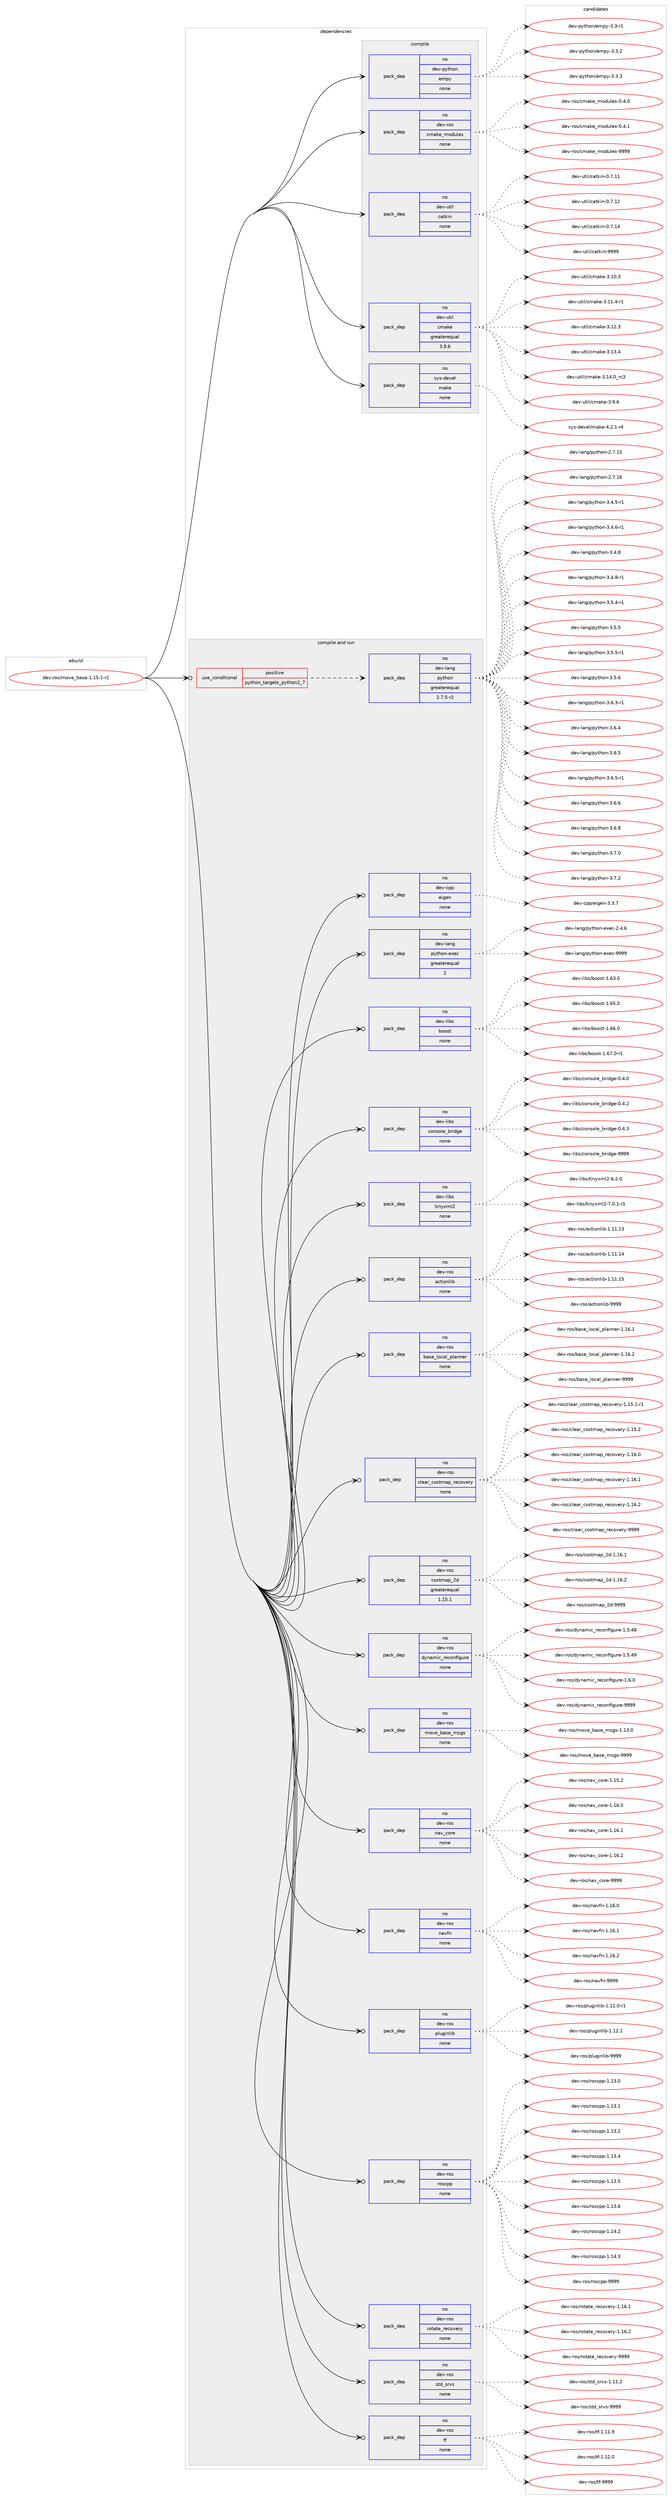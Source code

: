 digraph prolog {

# *************
# Graph options
# *************

newrank=true;
concentrate=true;
compound=true;
graph [rankdir=LR,fontname=Helvetica,fontsize=10,ranksep=1.5];#, ranksep=2.5, nodesep=0.2];
edge  [arrowhead=vee];
node  [fontname=Helvetica,fontsize=10];

# **********
# The ebuild
# **********

subgraph cluster_leftcol {
color=gray;
rank=same;
label=<<i>ebuild</i>>;
id [label="dev-ros/move_base-1.15.1-r2", color=red, width=4, href="../dev-ros/move_base-1.15.1-r2.svg"];
}

# ****************
# The dependencies
# ****************

subgraph cluster_midcol {
color=gray;
label=<<i>dependencies</i>>;
subgraph cluster_compile {
fillcolor="#eeeeee";
style=filled;
label=<<i>compile</i>>;
subgraph pack1047397 {
dependency1459816 [label=<<TABLE BORDER="0" CELLBORDER="1" CELLSPACING="0" CELLPADDING="4" WIDTH="220"><TR><TD ROWSPAN="6" CELLPADDING="30">pack_dep</TD></TR><TR><TD WIDTH="110">no</TD></TR><TR><TD>dev-python</TD></TR><TR><TD>empy</TD></TR><TR><TD>none</TD></TR><TR><TD></TD></TR></TABLE>>, shape=none, color=blue];
}
id:e -> dependency1459816:w [weight=20,style="solid",arrowhead="vee"];
subgraph pack1047398 {
dependency1459817 [label=<<TABLE BORDER="0" CELLBORDER="1" CELLSPACING="0" CELLPADDING="4" WIDTH="220"><TR><TD ROWSPAN="6" CELLPADDING="30">pack_dep</TD></TR><TR><TD WIDTH="110">no</TD></TR><TR><TD>dev-ros</TD></TR><TR><TD>cmake_modules</TD></TR><TR><TD>none</TD></TR><TR><TD></TD></TR></TABLE>>, shape=none, color=blue];
}
id:e -> dependency1459817:w [weight=20,style="solid",arrowhead="vee"];
subgraph pack1047399 {
dependency1459818 [label=<<TABLE BORDER="0" CELLBORDER="1" CELLSPACING="0" CELLPADDING="4" WIDTH="220"><TR><TD ROWSPAN="6" CELLPADDING="30">pack_dep</TD></TR><TR><TD WIDTH="110">no</TD></TR><TR><TD>dev-util</TD></TR><TR><TD>catkin</TD></TR><TR><TD>none</TD></TR><TR><TD></TD></TR></TABLE>>, shape=none, color=blue];
}
id:e -> dependency1459818:w [weight=20,style="solid",arrowhead="vee"];
subgraph pack1047400 {
dependency1459819 [label=<<TABLE BORDER="0" CELLBORDER="1" CELLSPACING="0" CELLPADDING="4" WIDTH="220"><TR><TD ROWSPAN="6" CELLPADDING="30">pack_dep</TD></TR><TR><TD WIDTH="110">no</TD></TR><TR><TD>dev-util</TD></TR><TR><TD>cmake</TD></TR><TR><TD>greaterequal</TD></TR><TR><TD>3.9.6</TD></TR></TABLE>>, shape=none, color=blue];
}
id:e -> dependency1459819:w [weight=20,style="solid",arrowhead="vee"];
subgraph pack1047401 {
dependency1459820 [label=<<TABLE BORDER="0" CELLBORDER="1" CELLSPACING="0" CELLPADDING="4" WIDTH="220"><TR><TD ROWSPAN="6" CELLPADDING="30">pack_dep</TD></TR><TR><TD WIDTH="110">no</TD></TR><TR><TD>sys-devel</TD></TR><TR><TD>make</TD></TR><TR><TD>none</TD></TR><TR><TD></TD></TR></TABLE>>, shape=none, color=blue];
}
id:e -> dependency1459820:w [weight=20,style="solid",arrowhead="vee"];
}
subgraph cluster_compileandrun {
fillcolor="#eeeeee";
style=filled;
label=<<i>compile and run</i>>;
subgraph cond389029 {
dependency1459821 [label=<<TABLE BORDER="0" CELLBORDER="1" CELLSPACING="0" CELLPADDING="4"><TR><TD ROWSPAN="3" CELLPADDING="10">use_conditional</TD></TR><TR><TD>positive</TD></TR><TR><TD>python_targets_python2_7</TD></TR></TABLE>>, shape=none, color=red];
subgraph pack1047402 {
dependency1459822 [label=<<TABLE BORDER="0" CELLBORDER="1" CELLSPACING="0" CELLPADDING="4" WIDTH="220"><TR><TD ROWSPAN="6" CELLPADDING="30">pack_dep</TD></TR><TR><TD WIDTH="110">no</TD></TR><TR><TD>dev-lang</TD></TR><TR><TD>python</TD></TR><TR><TD>greaterequal</TD></TR><TR><TD>2.7.5-r2</TD></TR></TABLE>>, shape=none, color=blue];
}
dependency1459821:e -> dependency1459822:w [weight=20,style="dashed",arrowhead="vee"];
}
id:e -> dependency1459821:w [weight=20,style="solid",arrowhead="odotvee"];
subgraph pack1047403 {
dependency1459823 [label=<<TABLE BORDER="0" CELLBORDER="1" CELLSPACING="0" CELLPADDING="4" WIDTH="220"><TR><TD ROWSPAN="6" CELLPADDING="30">pack_dep</TD></TR><TR><TD WIDTH="110">no</TD></TR><TR><TD>dev-cpp</TD></TR><TR><TD>eigen</TD></TR><TR><TD>none</TD></TR><TR><TD></TD></TR></TABLE>>, shape=none, color=blue];
}
id:e -> dependency1459823:w [weight=20,style="solid",arrowhead="odotvee"];
subgraph pack1047404 {
dependency1459824 [label=<<TABLE BORDER="0" CELLBORDER="1" CELLSPACING="0" CELLPADDING="4" WIDTH="220"><TR><TD ROWSPAN="6" CELLPADDING="30">pack_dep</TD></TR><TR><TD WIDTH="110">no</TD></TR><TR><TD>dev-lang</TD></TR><TR><TD>python-exec</TD></TR><TR><TD>greaterequal</TD></TR><TR><TD>2</TD></TR></TABLE>>, shape=none, color=blue];
}
id:e -> dependency1459824:w [weight=20,style="solid",arrowhead="odotvee"];
subgraph pack1047405 {
dependency1459825 [label=<<TABLE BORDER="0" CELLBORDER="1" CELLSPACING="0" CELLPADDING="4" WIDTH="220"><TR><TD ROWSPAN="6" CELLPADDING="30">pack_dep</TD></TR><TR><TD WIDTH="110">no</TD></TR><TR><TD>dev-libs</TD></TR><TR><TD>boost</TD></TR><TR><TD>none</TD></TR><TR><TD></TD></TR></TABLE>>, shape=none, color=blue];
}
id:e -> dependency1459825:w [weight=20,style="solid",arrowhead="odotvee"];
subgraph pack1047406 {
dependency1459826 [label=<<TABLE BORDER="0" CELLBORDER="1" CELLSPACING="0" CELLPADDING="4" WIDTH="220"><TR><TD ROWSPAN="6" CELLPADDING="30">pack_dep</TD></TR><TR><TD WIDTH="110">no</TD></TR><TR><TD>dev-libs</TD></TR><TR><TD>console_bridge</TD></TR><TR><TD>none</TD></TR><TR><TD></TD></TR></TABLE>>, shape=none, color=blue];
}
id:e -> dependency1459826:w [weight=20,style="solid",arrowhead="odotvee"];
subgraph pack1047407 {
dependency1459827 [label=<<TABLE BORDER="0" CELLBORDER="1" CELLSPACING="0" CELLPADDING="4" WIDTH="220"><TR><TD ROWSPAN="6" CELLPADDING="30">pack_dep</TD></TR><TR><TD WIDTH="110">no</TD></TR><TR><TD>dev-libs</TD></TR><TR><TD>tinyxml2</TD></TR><TR><TD>none</TD></TR><TR><TD></TD></TR></TABLE>>, shape=none, color=blue];
}
id:e -> dependency1459827:w [weight=20,style="solid",arrowhead="odotvee"];
subgraph pack1047408 {
dependency1459828 [label=<<TABLE BORDER="0" CELLBORDER="1" CELLSPACING="0" CELLPADDING="4" WIDTH="220"><TR><TD ROWSPAN="6" CELLPADDING="30">pack_dep</TD></TR><TR><TD WIDTH="110">no</TD></TR><TR><TD>dev-ros</TD></TR><TR><TD>actionlib</TD></TR><TR><TD>none</TD></TR><TR><TD></TD></TR></TABLE>>, shape=none, color=blue];
}
id:e -> dependency1459828:w [weight=20,style="solid",arrowhead="odotvee"];
subgraph pack1047409 {
dependency1459829 [label=<<TABLE BORDER="0" CELLBORDER="1" CELLSPACING="0" CELLPADDING="4" WIDTH="220"><TR><TD ROWSPAN="6" CELLPADDING="30">pack_dep</TD></TR><TR><TD WIDTH="110">no</TD></TR><TR><TD>dev-ros</TD></TR><TR><TD>base_local_planner</TD></TR><TR><TD>none</TD></TR><TR><TD></TD></TR></TABLE>>, shape=none, color=blue];
}
id:e -> dependency1459829:w [weight=20,style="solid",arrowhead="odotvee"];
subgraph pack1047410 {
dependency1459830 [label=<<TABLE BORDER="0" CELLBORDER="1" CELLSPACING="0" CELLPADDING="4" WIDTH="220"><TR><TD ROWSPAN="6" CELLPADDING="30">pack_dep</TD></TR><TR><TD WIDTH="110">no</TD></TR><TR><TD>dev-ros</TD></TR><TR><TD>clear_costmap_recovery</TD></TR><TR><TD>none</TD></TR><TR><TD></TD></TR></TABLE>>, shape=none, color=blue];
}
id:e -> dependency1459830:w [weight=20,style="solid",arrowhead="odotvee"];
subgraph pack1047411 {
dependency1459831 [label=<<TABLE BORDER="0" CELLBORDER="1" CELLSPACING="0" CELLPADDING="4" WIDTH="220"><TR><TD ROWSPAN="6" CELLPADDING="30">pack_dep</TD></TR><TR><TD WIDTH="110">no</TD></TR><TR><TD>dev-ros</TD></TR><TR><TD>costmap_2d</TD></TR><TR><TD>greaterequal</TD></TR><TR><TD>1.15.1</TD></TR></TABLE>>, shape=none, color=blue];
}
id:e -> dependency1459831:w [weight=20,style="solid",arrowhead="odotvee"];
subgraph pack1047412 {
dependency1459832 [label=<<TABLE BORDER="0" CELLBORDER="1" CELLSPACING="0" CELLPADDING="4" WIDTH="220"><TR><TD ROWSPAN="6" CELLPADDING="30">pack_dep</TD></TR><TR><TD WIDTH="110">no</TD></TR><TR><TD>dev-ros</TD></TR><TR><TD>dynamic_reconfigure</TD></TR><TR><TD>none</TD></TR><TR><TD></TD></TR></TABLE>>, shape=none, color=blue];
}
id:e -> dependency1459832:w [weight=20,style="solid",arrowhead="odotvee"];
subgraph pack1047413 {
dependency1459833 [label=<<TABLE BORDER="0" CELLBORDER="1" CELLSPACING="0" CELLPADDING="4" WIDTH="220"><TR><TD ROWSPAN="6" CELLPADDING="30">pack_dep</TD></TR><TR><TD WIDTH="110">no</TD></TR><TR><TD>dev-ros</TD></TR><TR><TD>move_base_msgs</TD></TR><TR><TD>none</TD></TR><TR><TD></TD></TR></TABLE>>, shape=none, color=blue];
}
id:e -> dependency1459833:w [weight=20,style="solid",arrowhead="odotvee"];
subgraph pack1047414 {
dependency1459834 [label=<<TABLE BORDER="0" CELLBORDER="1" CELLSPACING="0" CELLPADDING="4" WIDTH="220"><TR><TD ROWSPAN="6" CELLPADDING="30">pack_dep</TD></TR><TR><TD WIDTH="110">no</TD></TR><TR><TD>dev-ros</TD></TR><TR><TD>nav_core</TD></TR><TR><TD>none</TD></TR><TR><TD></TD></TR></TABLE>>, shape=none, color=blue];
}
id:e -> dependency1459834:w [weight=20,style="solid",arrowhead="odotvee"];
subgraph pack1047415 {
dependency1459835 [label=<<TABLE BORDER="0" CELLBORDER="1" CELLSPACING="0" CELLPADDING="4" WIDTH="220"><TR><TD ROWSPAN="6" CELLPADDING="30">pack_dep</TD></TR><TR><TD WIDTH="110">no</TD></TR><TR><TD>dev-ros</TD></TR><TR><TD>navfn</TD></TR><TR><TD>none</TD></TR><TR><TD></TD></TR></TABLE>>, shape=none, color=blue];
}
id:e -> dependency1459835:w [weight=20,style="solid",arrowhead="odotvee"];
subgraph pack1047416 {
dependency1459836 [label=<<TABLE BORDER="0" CELLBORDER="1" CELLSPACING="0" CELLPADDING="4" WIDTH="220"><TR><TD ROWSPAN="6" CELLPADDING="30">pack_dep</TD></TR><TR><TD WIDTH="110">no</TD></TR><TR><TD>dev-ros</TD></TR><TR><TD>pluginlib</TD></TR><TR><TD>none</TD></TR><TR><TD></TD></TR></TABLE>>, shape=none, color=blue];
}
id:e -> dependency1459836:w [weight=20,style="solid",arrowhead="odotvee"];
subgraph pack1047417 {
dependency1459837 [label=<<TABLE BORDER="0" CELLBORDER="1" CELLSPACING="0" CELLPADDING="4" WIDTH="220"><TR><TD ROWSPAN="6" CELLPADDING="30">pack_dep</TD></TR><TR><TD WIDTH="110">no</TD></TR><TR><TD>dev-ros</TD></TR><TR><TD>roscpp</TD></TR><TR><TD>none</TD></TR><TR><TD></TD></TR></TABLE>>, shape=none, color=blue];
}
id:e -> dependency1459837:w [weight=20,style="solid",arrowhead="odotvee"];
subgraph pack1047418 {
dependency1459838 [label=<<TABLE BORDER="0" CELLBORDER="1" CELLSPACING="0" CELLPADDING="4" WIDTH="220"><TR><TD ROWSPAN="6" CELLPADDING="30">pack_dep</TD></TR><TR><TD WIDTH="110">no</TD></TR><TR><TD>dev-ros</TD></TR><TR><TD>rotate_recovery</TD></TR><TR><TD>none</TD></TR><TR><TD></TD></TR></TABLE>>, shape=none, color=blue];
}
id:e -> dependency1459838:w [weight=20,style="solid",arrowhead="odotvee"];
subgraph pack1047419 {
dependency1459839 [label=<<TABLE BORDER="0" CELLBORDER="1" CELLSPACING="0" CELLPADDING="4" WIDTH="220"><TR><TD ROWSPAN="6" CELLPADDING="30">pack_dep</TD></TR><TR><TD WIDTH="110">no</TD></TR><TR><TD>dev-ros</TD></TR><TR><TD>std_srvs</TD></TR><TR><TD>none</TD></TR><TR><TD></TD></TR></TABLE>>, shape=none, color=blue];
}
id:e -> dependency1459839:w [weight=20,style="solid",arrowhead="odotvee"];
subgraph pack1047420 {
dependency1459840 [label=<<TABLE BORDER="0" CELLBORDER="1" CELLSPACING="0" CELLPADDING="4" WIDTH="220"><TR><TD ROWSPAN="6" CELLPADDING="30">pack_dep</TD></TR><TR><TD WIDTH="110">no</TD></TR><TR><TD>dev-ros</TD></TR><TR><TD>tf</TD></TR><TR><TD>none</TD></TR><TR><TD></TD></TR></TABLE>>, shape=none, color=blue];
}
id:e -> dependency1459840:w [weight=20,style="solid",arrowhead="odotvee"];
}
subgraph cluster_run {
fillcolor="#eeeeee";
style=filled;
label=<<i>run</i>>;
}
}

# **************
# The candidates
# **************

subgraph cluster_choices {
rank=same;
color=gray;
label=<<i>candidates</i>>;

subgraph choice1047397 {
color=black;
nodesep=1;
choice1001011184511212111610411111047101109112121455146514511449 [label="dev-python/empy-3.3-r1", color=red, width=4,href="../dev-python/empy-3.3-r1.svg"];
choice1001011184511212111610411111047101109112121455146514650 [label="dev-python/empy-3.3.2", color=red, width=4,href="../dev-python/empy-3.3.2.svg"];
choice1001011184511212111610411111047101109112121455146514651 [label="dev-python/empy-3.3.3", color=red, width=4,href="../dev-python/empy-3.3.3.svg"];
dependency1459816:e -> choice1001011184511212111610411111047101109112121455146514511449:w [style=dotted,weight="100"];
dependency1459816:e -> choice1001011184511212111610411111047101109112121455146514650:w [style=dotted,weight="100"];
dependency1459816:e -> choice1001011184511212111610411111047101109112121455146514651:w [style=dotted,weight="100"];
}
subgraph choice1047398 {
color=black;
nodesep=1;
choice1001011184511411111547991099710710195109111100117108101115454846524648 [label="dev-ros/cmake_modules-0.4.0", color=red, width=4,href="../dev-ros/cmake_modules-0.4.0.svg"];
choice1001011184511411111547991099710710195109111100117108101115454846524649 [label="dev-ros/cmake_modules-0.4.1", color=red, width=4,href="../dev-ros/cmake_modules-0.4.1.svg"];
choice10010111845114111115479910997107101951091111001171081011154557575757 [label="dev-ros/cmake_modules-9999", color=red, width=4,href="../dev-ros/cmake_modules-9999.svg"];
dependency1459817:e -> choice1001011184511411111547991099710710195109111100117108101115454846524648:w [style=dotted,weight="100"];
dependency1459817:e -> choice1001011184511411111547991099710710195109111100117108101115454846524649:w [style=dotted,weight="100"];
dependency1459817:e -> choice10010111845114111115479910997107101951091111001171081011154557575757:w [style=dotted,weight="100"];
}
subgraph choice1047399 {
color=black;
nodesep=1;
choice1001011184511711610510847999711610710511045484655464949 [label="dev-util/catkin-0.7.11", color=red, width=4,href="../dev-util/catkin-0.7.11.svg"];
choice1001011184511711610510847999711610710511045484655464950 [label="dev-util/catkin-0.7.12", color=red, width=4,href="../dev-util/catkin-0.7.12.svg"];
choice1001011184511711610510847999711610710511045484655464952 [label="dev-util/catkin-0.7.14", color=red, width=4,href="../dev-util/catkin-0.7.14.svg"];
choice100101118451171161051084799971161071051104557575757 [label="dev-util/catkin-9999", color=red, width=4,href="../dev-util/catkin-9999.svg"];
dependency1459818:e -> choice1001011184511711610510847999711610710511045484655464949:w [style=dotted,weight="100"];
dependency1459818:e -> choice1001011184511711610510847999711610710511045484655464950:w [style=dotted,weight="100"];
dependency1459818:e -> choice1001011184511711610510847999711610710511045484655464952:w [style=dotted,weight="100"];
dependency1459818:e -> choice100101118451171161051084799971161071051104557575757:w [style=dotted,weight="100"];
}
subgraph choice1047400 {
color=black;
nodesep=1;
choice1001011184511711610510847991099710710145514649484651 [label="dev-util/cmake-3.10.3", color=red, width=4,href="../dev-util/cmake-3.10.3.svg"];
choice10010111845117116105108479910997107101455146494946524511449 [label="dev-util/cmake-3.11.4-r1", color=red, width=4,href="../dev-util/cmake-3.11.4-r1.svg"];
choice1001011184511711610510847991099710710145514649504651 [label="dev-util/cmake-3.12.3", color=red, width=4,href="../dev-util/cmake-3.12.3.svg"];
choice1001011184511711610510847991099710710145514649514652 [label="dev-util/cmake-3.13.4", color=red, width=4,href="../dev-util/cmake-3.13.4.svg"];
choice1001011184511711610510847991099710710145514649524648951149951 [label="dev-util/cmake-3.14.0_rc3", color=red, width=4,href="../dev-util/cmake-3.14.0_rc3.svg"];
choice10010111845117116105108479910997107101455146574654 [label="dev-util/cmake-3.9.6", color=red, width=4,href="../dev-util/cmake-3.9.6.svg"];
dependency1459819:e -> choice1001011184511711610510847991099710710145514649484651:w [style=dotted,weight="100"];
dependency1459819:e -> choice10010111845117116105108479910997107101455146494946524511449:w [style=dotted,weight="100"];
dependency1459819:e -> choice1001011184511711610510847991099710710145514649504651:w [style=dotted,weight="100"];
dependency1459819:e -> choice1001011184511711610510847991099710710145514649514652:w [style=dotted,weight="100"];
dependency1459819:e -> choice1001011184511711610510847991099710710145514649524648951149951:w [style=dotted,weight="100"];
dependency1459819:e -> choice10010111845117116105108479910997107101455146574654:w [style=dotted,weight="100"];
}
subgraph choice1047401 {
color=black;
nodesep=1;
choice1151211154510010111810110847109971071014552465046494511452 [label="sys-devel/make-4.2.1-r4", color=red, width=4,href="../sys-devel/make-4.2.1-r4.svg"];
dependency1459820:e -> choice1151211154510010111810110847109971071014552465046494511452:w [style=dotted,weight="100"];
}
subgraph choice1047402 {
color=black;
nodesep=1;
choice10010111845108971101034711212111610411111045504655464953 [label="dev-lang/python-2.7.15", color=red, width=4,href="../dev-lang/python-2.7.15.svg"];
choice10010111845108971101034711212111610411111045504655464954 [label="dev-lang/python-2.7.16", color=red, width=4,href="../dev-lang/python-2.7.16.svg"];
choice1001011184510897110103471121211161041111104551465246534511449 [label="dev-lang/python-3.4.5-r1", color=red, width=4,href="../dev-lang/python-3.4.5-r1.svg"];
choice1001011184510897110103471121211161041111104551465246544511449 [label="dev-lang/python-3.4.6-r1", color=red, width=4,href="../dev-lang/python-3.4.6-r1.svg"];
choice100101118451089711010347112121116104111110455146524656 [label="dev-lang/python-3.4.8", color=red, width=4,href="../dev-lang/python-3.4.8.svg"];
choice1001011184510897110103471121211161041111104551465246564511449 [label="dev-lang/python-3.4.8-r1", color=red, width=4,href="../dev-lang/python-3.4.8-r1.svg"];
choice1001011184510897110103471121211161041111104551465346524511449 [label="dev-lang/python-3.5.4-r1", color=red, width=4,href="../dev-lang/python-3.5.4-r1.svg"];
choice100101118451089711010347112121116104111110455146534653 [label="dev-lang/python-3.5.5", color=red, width=4,href="../dev-lang/python-3.5.5.svg"];
choice1001011184510897110103471121211161041111104551465346534511449 [label="dev-lang/python-3.5.5-r1", color=red, width=4,href="../dev-lang/python-3.5.5-r1.svg"];
choice100101118451089711010347112121116104111110455146534654 [label="dev-lang/python-3.5.6", color=red, width=4,href="../dev-lang/python-3.5.6.svg"];
choice1001011184510897110103471121211161041111104551465446514511449 [label="dev-lang/python-3.6.3-r1", color=red, width=4,href="../dev-lang/python-3.6.3-r1.svg"];
choice100101118451089711010347112121116104111110455146544652 [label="dev-lang/python-3.6.4", color=red, width=4,href="../dev-lang/python-3.6.4.svg"];
choice100101118451089711010347112121116104111110455146544653 [label="dev-lang/python-3.6.5", color=red, width=4,href="../dev-lang/python-3.6.5.svg"];
choice1001011184510897110103471121211161041111104551465446534511449 [label="dev-lang/python-3.6.5-r1", color=red, width=4,href="../dev-lang/python-3.6.5-r1.svg"];
choice100101118451089711010347112121116104111110455146544654 [label="dev-lang/python-3.6.6", color=red, width=4,href="../dev-lang/python-3.6.6.svg"];
choice100101118451089711010347112121116104111110455146544656 [label="dev-lang/python-3.6.8", color=red, width=4,href="../dev-lang/python-3.6.8.svg"];
choice100101118451089711010347112121116104111110455146554648 [label="dev-lang/python-3.7.0", color=red, width=4,href="../dev-lang/python-3.7.0.svg"];
choice100101118451089711010347112121116104111110455146554650 [label="dev-lang/python-3.7.2", color=red, width=4,href="../dev-lang/python-3.7.2.svg"];
dependency1459822:e -> choice10010111845108971101034711212111610411111045504655464953:w [style=dotted,weight="100"];
dependency1459822:e -> choice10010111845108971101034711212111610411111045504655464954:w [style=dotted,weight="100"];
dependency1459822:e -> choice1001011184510897110103471121211161041111104551465246534511449:w [style=dotted,weight="100"];
dependency1459822:e -> choice1001011184510897110103471121211161041111104551465246544511449:w [style=dotted,weight="100"];
dependency1459822:e -> choice100101118451089711010347112121116104111110455146524656:w [style=dotted,weight="100"];
dependency1459822:e -> choice1001011184510897110103471121211161041111104551465246564511449:w [style=dotted,weight="100"];
dependency1459822:e -> choice1001011184510897110103471121211161041111104551465346524511449:w [style=dotted,weight="100"];
dependency1459822:e -> choice100101118451089711010347112121116104111110455146534653:w [style=dotted,weight="100"];
dependency1459822:e -> choice1001011184510897110103471121211161041111104551465346534511449:w [style=dotted,weight="100"];
dependency1459822:e -> choice100101118451089711010347112121116104111110455146534654:w [style=dotted,weight="100"];
dependency1459822:e -> choice1001011184510897110103471121211161041111104551465446514511449:w [style=dotted,weight="100"];
dependency1459822:e -> choice100101118451089711010347112121116104111110455146544652:w [style=dotted,weight="100"];
dependency1459822:e -> choice100101118451089711010347112121116104111110455146544653:w [style=dotted,weight="100"];
dependency1459822:e -> choice1001011184510897110103471121211161041111104551465446534511449:w [style=dotted,weight="100"];
dependency1459822:e -> choice100101118451089711010347112121116104111110455146544654:w [style=dotted,weight="100"];
dependency1459822:e -> choice100101118451089711010347112121116104111110455146544656:w [style=dotted,weight="100"];
dependency1459822:e -> choice100101118451089711010347112121116104111110455146554648:w [style=dotted,weight="100"];
dependency1459822:e -> choice100101118451089711010347112121116104111110455146554650:w [style=dotted,weight="100"];
}
subgraph choice1047403 {
color=black;
nodesep=1;
choice100101118459911211247101105103101110455146514655 [label="dev-cpp/eigen-3.3.7", color=red, width=4,href="../dev-cpp/eigen-3.3.7.svg"];
dependency1459823:e -> choice100101118459911211247101105103101110455146514655:w [style=dotted,weight="100"];
}
subgraph choice1047404 {
color=black;
nodesep=1;
choice1001011184510897110103471121211161041111104510112010199455046524654 [label="dev-lang/python-exec-2.4.6", color=red, width=4,href="../dev-lang/python-exec-2.4.6.svg"];
choice10010111845108971101034711212111610411111045101120101994557575757 [label="dev-lang/python-exec-9999", color=red, width=4,href="../dev-lang/python-exec-9999.svg"];
dependency1459824:e -> choice1001011184510897110103471121211161041111104510112010199455046524654:w [style=dotted,weight="100"];
dependency1459824:e -> choice10010111845108971101034711212111610411111045101120101994557575757:w [style=dotted,weight="100"];
}
subgraph choice1047405 {
color=black;
nodesep=1;
choice1001011184510810598115479811111111511645494654514648 [label="dev-libs/boost-1.63.0", color=red, width=4,href="../dev-libs/boost-1.63.0.svg"];
choice1001011184510810598115479811111111511645494654534648 [label="dev-libs/boost-1.65.0", color=red, width=4,href="../dev-libs/boost-1.65.0.svg"];
choice1001011184510810598115479811111111511645494654544648 [label="dev-libs/boost-1.66.0", color=red, width=4,href="../dev-libs/boost-1.66.0.svg"];
choice10010111845108105981154798111111115116454946545546484511449 [label="dev-libs/boost-1.67.0-r1", color=red, width=4,href="../dev-libs/boost-1.67.0-r1.svg"];
dependency1459825:e -> choice1001011184510810598115479811111111511645494654514648:w [style=dotted,weight="100"];
dependency1459825:e -> choice1001011184510810598115479811111111511645494654534648:w [style=dotted,weight="100"];
dependency1459825:e -> choice1001011184510810598115479811111111511645494654544648:w [style=dotted,weight="100"];
dependency1459825:e -> choice10010111845108105981154798111111115116454946545546484511449:w [style=dotted,weight="100"];
}
subgraph choice1047406 {
color=black;
nodesep=1;
choice100101118451081059811547991111101151111081019598114105100103101454846524648 [label="dev-libs/console_bridge-0.4.0", color=red, width=4,href="../dev-libs/console_bridge-0.4.0.svg"];
choice100101118451081059811547991111101151111081019598114105100103101454846524650 [label="dev-libs/console_bridge-0.4.2", color=red, width=4,href="../dev-libs/console_bridge-0.4.2.svg"];
choice100101118451081059811547991111101151111081019598114105100103101454846524651 [label="dev-libs/console_bridge-0.4.3", color=red, width=4,href="../dev-libs/console_bridge-0.4.3.svg"];
choice1001011184510810598115479911111011511110810195981141051001031014557575757 [label="dev-libs/console_bridge-9999", color=red, width=4,href="../dev-libs/console_bridge-9999.svg"];
dependency1459826:e -> choice100101118451081059811547991111101151111081019598114105100103101454846524648:w [style=dotted,weight="100"];
dependency1459826:e -> choice100101118451081059811547991111101151111081019598114105100103101454846524650:w [style=dotted,weight="100"];
dependency1459826:e -> choice100101118451081059811547991111101151111081019598114105100103101454846524651:w [style=dotted,weight="100"];
dependency1459826:e -> choice1001011184510810598115479911111011511110810195981141051001031014557575757:w [style=dotted,weight="100"];
}
subgraph choice1047407 {
color=black;
nodesep=1;
choice10010111845108105981154711610511012112010910850455446504648 [label="dev-libs/tinyxml2-6.2.0", color=red, width=4,href="../dev-libs/tinyxml2-6.2.0.svg"];
choice100101118451081059811547116105110121120109108504555464846494511449 [label="dev-libs/tinyxml2-7.0.1-r1", color=red, width=4,href="../dev-libs/tinyxml2-7.0.1-r1.svg"];
dependency1459827:e -> choice10010111845108105981154711610511012112010910850455446504648:w [style=dotted,weight="100"];
dependency1459827:e -> choice100101118451081059811547116105110121120109108504555464846494511449:w [style=dotted,weight="100"];
}
subgraph choice1047408 {
color=black;
nodesep=1;
choice10010111845114111115479799116105111110108105984549464949464951 [label="dev-ros/actionlib-1.11.13", color=red, width=4,href="../dev-ros/actionlib-1.11.13.svg"];
choice10010111845114111115479799116105111110108105984549464949464952 [label="dev-ros/actionlib-1.11.14", color=red, width=4,href="../dev-ros/actionlib-1.11.14.svg"];
choice10010111845114111115479799116105111110108105984549464949464953 [label="dev-ros/actionlib-1.11.15", color=red, width=4,href="../dev-ros/actionlib-1.11.15.svg"];
choice10010111845114111115479799116105111110108105984557575757 [label="dev-ros/actionlib-9999", color=red, width=4,href="../dev-ros/actionlib-9999.svg"];
dependency1459828:e -> choice10010111845114111115479799116105111110108105984549464949464951:w [style=dotted,weight="100"];
dependency1459828:e -> choice10010111845114111115479799116105111110108105984549464949464952:w [style=dotted,weight="100"];
dependency1459828:e -> choice10010111845114111115479799116105111110108105984549464949464953:w [style=dotted,weight="100"];
dependency1459828:e -> choice10010111845114111115479799116105111110108105984557575757:w [style=dotted,weight="100"];
}
subgraph choice1047409 {
color=black;
nodesep=1;
choice10010111845114111115479897115101951081119997108951121089711011010111445494649544649 [label="dev-ros/base_local_planner-1.16.1", color=red, width=4,href="../dev-ros/base_local_planner-1.16.1.svg"];
choice10010111845114111115479897115101951081119997108951121089711011010111445494649544650 [label="dev-ros/base_local_planner-1.16.2", color=red, width=4,href="../dev-ros/base_local_planner-1.16.2.svg"];
choice1001011184511411111547989711510195108111999710895112108971101101011144557575757 [label="dev-ros/base_local_planner-9999", color=red, width=4,href="../dev-ros/base_local_planner-9999.svg"];
dependency1459829:e -> choice10010111845114111115479897115101951081119997108951121089711011010111445494649544649:w [style=dotted,weight="100"];
dependency1459829:e -> choice10010111845114111115479897115101951081119997108951121089711011010111445494649544650:w [style=dotted,weight="100"];
dependency1459829:e -> choice1001011184511411111547989711510195108111999710895112108971101101011144557575757:w [style=dotted,weight="100"];
}
subgraph choice1047410 {
color=black;
nodesep=1;
choice100101118451141111154799108101971149599111115116109971129511410199111118101114121454946495346494511449 [label="dev-ros/clear_costmap_recovery-1.15.1-r1", color=red, width=4,href="../dev-ros/clear_costmap_recovery-1.15.1-r1.svg"];
choice10010111845114111115479910810197114959911111511610997112951141019911111810111412145494649534650 [label="dev-ros/clear_costmap_recovery-1.15.2", color=red, width=4,href="../dev-ros/clear_costmap_recovery-1.15.2.svg"];
choice10010111845114111115479910810197114959911111511610997112951141019911111810111412145494649544648 [label="dev-ros/clear_costmap_recovery-1.16.0", color=red, width=4,href="../dev-ros/clear_costmap_recovery-1.16.0.svg"];
choice10010111845114111115479910810197114959911111511610997112951141019911111810111412145494649544649 [label="dev-ros/clear_costmap_recovery-1.16.1", color=red, width=4,href="../dev-ros/clear_costmap_recovery-1.16.1.svg"];
choice10010111845114111115479910810197114959911111511610997112951141019911111810111412145494649544650 [label="dev-ros/clear_costmap_recovery-1.16.2", color=red, width=4,href="../dev-ros/clear_costmap_recovery-1.16.2.svg"];
choice1001011184511411111547991081019711495991111151161099711295114101991111181011141214557575757 [label="dev-ros/clear_costmap_recovery-9999", color=red, width=4,href="../dev-ros/clear_costmap_recovery-9999.svg"];
dependency1459830:e -> choice100101118451141111154799108101971149599111115116109971129511410199111118101114121454946495346494511449:w [style=dotted,weight="100"];
dependency1459830:e -> choice10010111845114111115479910810197114959911111511610997112951141019911111810111412145494649534650:w [style=dotted,weight="100"];
dependency1459830:e -> choice10010111845114111115479910810197114959911111511610997112951141019911111810111412145494649544648:w [style=dotted,weight="100"];
dependency1459830:e -> choice10010111845114111115479910810197114959911111511610997112951141019911111810111412145494649544649:w [style=dotted,weight="100"];
dependency1459830:e -> choice10010111845114111115479910810197114959911111511610997112951141019911111810111412145494649544650:w [style=dotted,weight="100"];
dependency1459830:e -> choice1001011184511411111547991081019711495991111151161099711295114101991111181011141214557575757:w [style=dotted,weight="100"];
}
subgraph choice1047411 {
color=black;
nodesep=1;
choice10010111845114111115479911111511610997112955010045494649544649 [label="dev-ros/costmap_2d-1.16.1", color=red, width=4,href="../dev-ros/costmap_2d-1.16.1.svg"];
choice10010111845114111115479911111511610997112955010045494649544650 [label="dev-ros/costmap_2d-1.16.2", color=red, width=4,href="../dev-ros/costmap_2d-1.16.2.svg"];
choice1001011184511411111547991111151161099711295501004557575757 [label="dev-ros/costmap_2d-9999", color=red, width=4,href="../dev-ros/costmap_2d-9999.svg"];
dependency1459831:e -> choice10010111845114111115479911111511610997112955010045494649544649:w [style=dotted,weight="100"];
dependency1459831:e -> choice10010111845114111115479911111511610997112955010045494649544650:w [style=dotted,weight="100"];
dependency1459831:e -> choice1001011184511411111547991111151161099711295501004557575757:w [style=dotted,weight="100"];
}
subgraph choice1047412 {
color=black;
nodesep=1;
choice10010111845114111115471001211109710910599951141019911111010210510311711410145494653465256 [label="dev-ros/dynamic_reconfigure-1.5.48", color=red, width=4,href="../dev-ros/dynamic_reconfigure-1.5.48.svg"];
choice10010111845114111115471001211109710910599951141019911111010210510311711410145494653465257 [label="dev-ros/dynamic_reconfigure-1.5.49", color=red, width=4,href="../dev-ros/dynamic_reconfigure-1.5.49.svg"];
choice100101118451141111154710012111097109105999511410199111110102105103117114101454946544648 [label="dev-ros/dynamic_reconfigure-1.6.0", color=red, width=4,href="../dev-ros/dynamic_reconfigure-1.6.0.svg"];
choice1001011184511411111547100121110971091059995114101991111101021051031171141014557575757 [label="dev-ros/dynamic_reconfigure-9999", color=red, width=4,href="../dev-ros/dynamic_reconfigure-9999.svg"];
dependency1459832:e -> choice10010111845114111115471001211109710910599951141019911111010210510311711410145494653465256:w [style=dotted,weight="100"];
dependency1459832:e -> choice10010111845114111115471001211109710910599951141019911111010210510311711410145494653465257:w [style=dotted,weight="100"];
dependency1459832:e -> choice100101118451141111154710012111097109105999511410199111110102105103117114101454946544648:w [style=dotted,weight="100"];
dependency1459832:e -> choice1001011184511411111547100121110971091059995114101991111101021051031171141014557575757:w [style=dotted,weight="100"];
}
subgraph choice1047413 {
color=black;
nodesep=1;
choice10010111845114111115471091111181019598971151019510911510311545494649514648 [label="dev-ros/move_base_msgs-1.13.0", color=red, width=4,href="../dev-ros/move_base_msgs-1.13.0.svg"];
choice1001011184511411111547109111118101959897115101951091151031154557575757 [label="dev-ros/move_base_msgs-9999", color=red, width=4,href="../dev-ros/move_base_msgs-9999.svg"];
dependency1459833:e -> choice10010111845114111115471091111181019598971151019510911510311545494649514648:w [style=dotted,weight="100"];
dependency1459833:e -> choice1001011184511411111547109111118101959897115101951091151031154557575757:w [style=dotted,weight="100"];
}
subgraph choice1047414 {
color=black;
nodesep=1;
choice100101118451141111154711097118959911111410145494649534650 [label="dev-ros/nav_core-1.15.2", color=red, width=4,href="../dev-ros/nav_core-1.15.2.svg"];
choice100101118451141111154711097118959911111410145494649544648 [label="dev-ros/nav_core-1.16.0", color=red, width=4,href="../dev-ros/nav_core-1.16.0.svg"];
choice100101118451141111154711097118959911111410145494649544649 [label="dev-ros/nav_core-1.16.1", color=red, width=4,href="../dev-ros/nav_core-1.16.1.svg"];
choice100101118451141111154711097118959911111410145494649544650 [label="dev-ros/nav_core-1.16.2", color=red, width=4,href="../dev-ros/nav_core-1.16.2.svg"];
choice10010111845114111115471109711895991111141014557575757 [label="dev-ros/nav_core-9999", color=red, width=4,href="../dev-ros/nav_core-9999.svg"];
dependency1459834:e -> choice100101118451141111154711097118959911111410145494649534650:w [style=dotted,weight="100"];
dependency1459834:e -> choice100101118451141111154711097118959911111410145494649544648:w [style=dotted,weight="100"];
dependency1459834:e -> choice100101118451141111154711097118959911111410145494649544649:w [style=dotted,weight="100"];
dependency1459834:e -> choice100101118451141111154711097118959911111410145494649544650:w [style=dotted,weight="100"];
dependency1459834:e -> choice10010111845114111115471109711895991111141014557575757:w [style=dotted,weight="100"];
}
subgraph choice1047415 {
color=black;
nodesep=1;
choice10010111845114111115471109711810211045494649544648 [label="dev-ros/navfn-1.16.0", color=red, width=4,href="../dev-ros/navfn-1.16.0.svg"];
choice10010111845114111115471109711810211045494649544649 [label="dev-ros/navfn-1.16.1", color=red, width=4,href="../dev-ros/navfn-1.16.1.svg"];
choice10010111845114111115471109711810211045494649544650 [label="dev-ros/navfn-1.16.2", color=red, width=4,href="../dev-ros/navfn-1.16.2.svg"];
choice1001011184511411111547110971181021104557575757 [label="dev-ros/navfn-9999", color=red, width=4,href="../dev-ros/navfn-9999.svg"];
dependency1459835:e -> choice10010111845114111115471109711810211045494649544648:w [style=dotted,weight="100"];
dependency1459835:e -> choice10010111845114111115471109711810211045494649544649:w [style=dotted,weight="100"];
dependency1459835:e -> choice10010111845114111115471109711810211045494649544650:w [style=dotted,weight="100"];
dependency1459835:e -> choice1001011184511411111547110971181021104557575757:w [style=dotted,weight="100"];
}
subgraph choice1047416 {
color=black;
nodesep=1;
choice100101118451141111154711210811710310511010810598454946495046484511449 [label="dev-ros/pluginlib-1.12.0-r1", color=red, width=4,href="../dev-ros/pluginlib-1.12.0-r1.svg"];
choice10010111845114111115471121081171031051101081059845494649504649 [label="dev-ros/pluginlib-1.12.1", color=red, width=4,href="../dev-ros/pluginlib-1.12.1.svg"];
choice1001011184511411111547112108117103105110108105984557575757 [label="dev-ros/pluginlib-9999", color=red, width=4,href="../dev-ros/pluginlib-9999.svg"];
dependency1459836:e -> choice100101118451141111154711210811710310511010810598454946495046484511449:w [style=dotted,weight="100"];
dependency1459836:e -> choice10010111845114111115471121081171031051101081059845494649504649:w [style=dotted,weight="100"];
dependency1459836:e -> choice1001011184511411111547112108117103105110108105984557575757:w [style=dotted,weight="100"];
}
subgraph choice1047417 {
color=black;
nodesep=1;
choice10010111845114111115471141111159911211245494649514648 [label="dev-ros/roscpp-1.13.0", color=red, width=4,href="../dev-ros/roscpp-1.13.0.svg"];
choice10010111845114111115471141111159911211245494649514649 [label="dev-ros/roscpp-1.13.1", color=red, width=4,href="../dev-ros/roscpp-1.13.1.svg"];
choice10010111845114111115471141111159911211245494649514650 [label="dev-ros/roscpp-1.13.2", color=red, width=4,href="../dev-ros/roscpp-1.13.2.svg"];
choice10010111845114111115471141111159911211245494649514652 [label="dev-ros/roscpp-1.13.4", color=red, width=4,href="../dev-ros/roscpp-1.13.4.svg"];
choice10010111845114111115471141111159911211245494649514653 [label="dev-ros/roscpp-1.13.5", color=red, width=4,href="../dev-ros/roscpp-1.13.5.svg"];
choice10010111845114111115471141111159911211245494649514654 [label="dev-ros/roscpp-1.13.6", color=red, width=4,href="../dev-ros/roscpp-1.13.6.svg"];
choice10010111845114111115471141111159911211245494649524650 [label="dev-ros/roscpp-1.14.2", color=red, width=4,href="../dev-ros/roscpp-1.14.2.svg"];
choice10010111845114111115471141111159911211245494649524651 [label="dev-ros/roscpp-1.14.3", color=red, width=4,href="../dev-ros/roscpp-1.14.3.svg"];
choice1001011184511411111547114111115991121124557575757 [label="dev-ros/roscpp-9999", color=red, width=4,href="../dev-ros/roscpp-9999.svg"];
dependency1459837:e -> choice10010111845114111115471141111159911211245494649514648:w [style=dotted,weight="100"];
dependency1459837:e -> choice10010111845114111115471141111159911211245494649514649:w [style=dotted,weight="100"];
dependency1459837:e -> choice10010111845114111115471141111159911211245494649514650:w [style=dotted,weight="100"];
dependency1459837:e -> choice10010111845114111115471141111159911211245494649514652:w [style=dotted,weight="100"];
dependency1459837:e -> choice10010111845114111115471141111159911211245494649514653:w [style=dotted,weight="100"];
dependency1459837:e -> choice10010111845114111115471141111159911211245494649514654:w [style=dotted,weight="100"];
dependency1459837:e -> choice10010111845114111115471141111159911211245494649524650:w [style=dotted,weight="100"];
dependency1459837:e -> choice10010111845114111115471141111159911211245494649524651:w [style=dotted,weight="100"];
dependency1459837:e -> choice1001011184511411111547114111115991121124557575757:w [style=dotted,weight="100"];
}
subgraph choice1047418 {
color=black;
nodesep=1;
choice100101118451141111154711411111697116101951141019911111810111412145494649544649 [label="dev-ros/rotate_recovery-1.16.1", color=red, width=4,href="../dev-ros/rotate_recovery-1.16.1.svg"];
choice100101118451141111154711411111697116101951141019911111810111412145494649544650 [label="dev-ros/rotate_recovery-1.16.2", color=red, width=4,href="../dev-ros/rotate_recovery-1.16.2.svg"];
choice10010111845114111115471141111169711610195114101991111181011141214557575757 [label="dev-ros/rotate_recovery-9999", color=red, width=4,href="../dev-ros/rotate_recovery-9999.svg"];
dependency1459838:e -> choice100101118451141111154711411111697116101951141019911111810111412145494649544649:w [style=dotted,weight="100"];
dependency1459838:e -> choice100101118451141111154711411111697116101951141019911111810111412145494649544650:w [style=dotted,weight="100"];
dependency1459838:e -> choice10010111845114111115471141111169711610195114101991111181011141214557575757:w [style=dotted,weight="100"];
}
subgraph choice1047419 {
color=black;
nodesep=1;
choice10010111845114111115471151161009511511411811545494649494650 [label="dev-ros/std_srvs-1.11.2", color=red, width=4,href="../dev-ros/std_srvs-1.11.2.svg"];
choice1001011184511411111547115116100951151141181154557575757 [label="dev-ros/std_srvs-9999", color=red, width=4,href="../dev-ros/std_srvs-9999.svg"];
dependency1459839:e -> choice10010111845114111115471151161009511511411811545494649494650:w [style=dotted,weight="100"];
dependency1459839:e -> choice1001011184511411111547115116100951151141181154557575757:w [style=dotted,weight="100"];
}
subgraph choice1047420 {
color=black;
nodesep=1;
choice100101118451141111154711610245494649494657 [label="dev-ros/tf-1.11.9", color=red, width=4,href="../dev-ros/tf-1.11.9.svg"];
choice100101118451141111154711610245494649504648 [label="dev-ros/tf-1.12.0", color=red, width=4,href="../dev-ros/tf-1.12.0.svg"];
choice10010111845114111115471161024557575757 [label="dev-ros/tf-9999", color=red, width=4,href="../dev-ros/tf-9999.svg"];
dependency1459840:e -> choice100101118451141111154711610245494649494657:w [style=dotted,weight="100"];
dependency1459840:e -> choice100101118451141111154711610245494649504648:w [style=dotted,weight="100"];
dependency1459840:e -> choice10010111845114111115471161024557575757:w [style=dotted,weight="100"];
}
}

}
